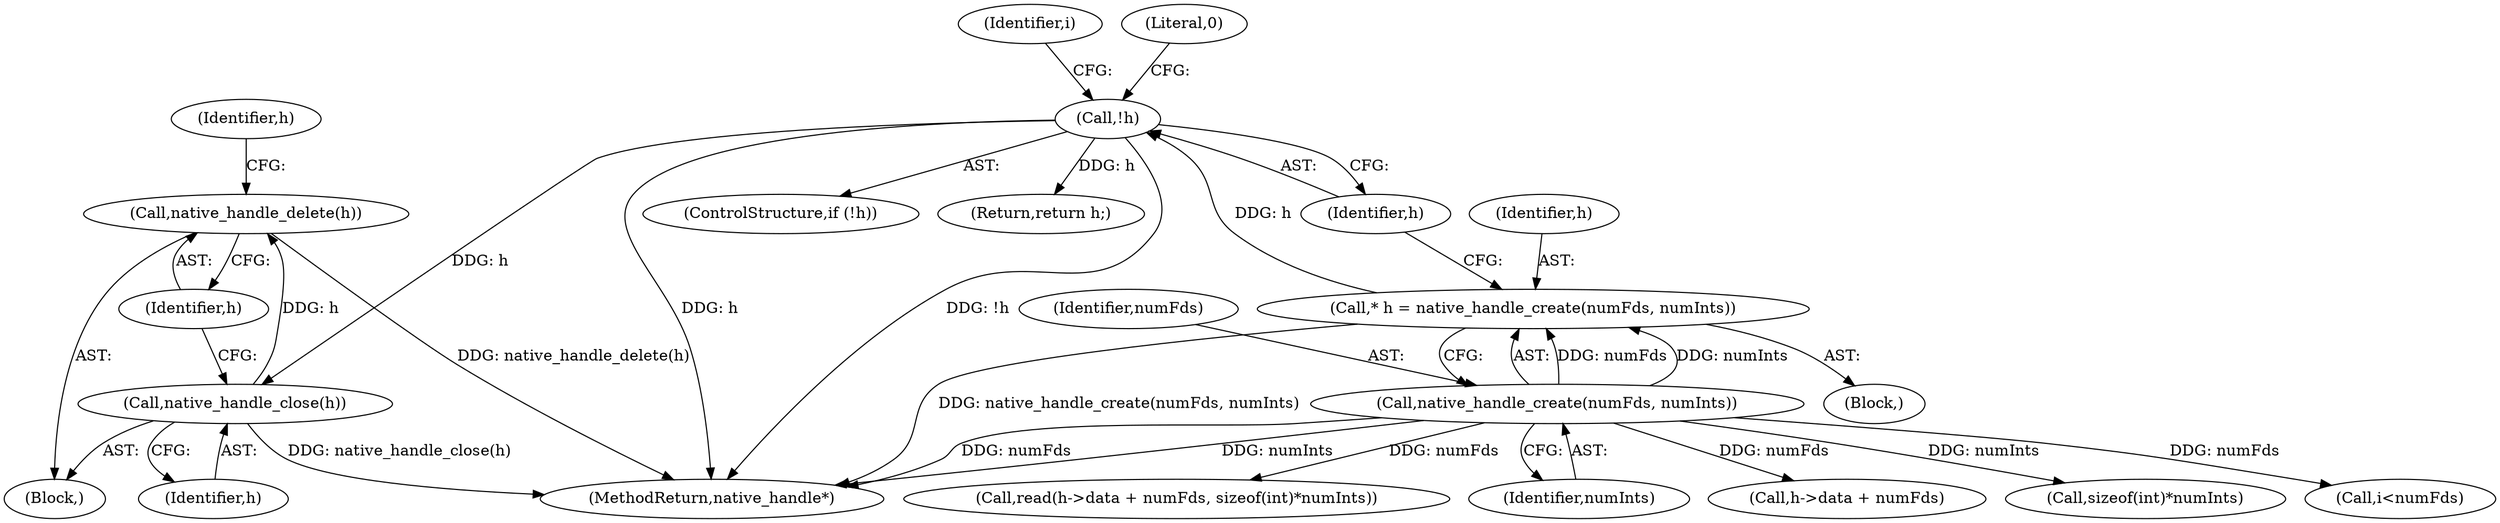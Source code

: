 digraph "0_Android_7dcd0ec9c91688cfa3f679804ba6e132f9811254@API" {
"1000192" [label="(Call,native_handle_delete(h))"];
"1000190" [label="(Call,native_handle_close(h))"];
"1000134" [label="(Call,!h)"];
"1000128" [label="(Call,* h = native_handle_create(numFds, numInts))"];
"1000130" [label="(Call,native_handle_create(numFds, numInts))"];
"1000193" [label="(Identifier,h)"];
"1000199" [label="(MethodReturn,native_handle*)"];
"1000142" [label="(Identifier,i)"];
"1000130" [label="(Call,native_handle_create(numFds, numInts))"];
"1000129" [label="(Identifier,h)"];
"1000175" [label="(Call,read(h->data + numFds, sizeof(int)*numInts))"];
"1000132" [label="(Identifier,numInts)"];
"1000134" [label="(Call,!h)"];
"1000189" [label="(Block,)"];
"1000176" [label="(Call,h->data + numFds)"];
"1000135" [label="(Identifier,h)"];
"1000181" [label="(Call,sizeof(int)*numInts)"];
"1000128" [label="(Call,* h = native_handle_create(numFds, numInts))"];
"1000133" [label="(ControlStructure,if (!h))"];
"1000191" [label="(Identifier,h)"];
"1000192" [label="(Call,native_handle_delete(h))"];
"1000190" [label="(Call,native_handle_close(h))"];
"1000138" [label="(Literal,0)"];
"1000131" [label="(Identifier,numFds)"];
"1000197" [label="(Return,return h;)"];
"1000101" [label="(Block,)"];
"1000195" [label="(Identifier,h)"];
"1000148" [label="(Call,i<numFds)"];
"1000192" -> "1000189"  [label="AST: "];
"1000192" -> "1000193"  [label="CFG: "];
"1000193" -> "1000192"  [label="AST: "];
"1000195" -> "1000192"  [label="CFG: "];
"1000192" -> "1000199"  [label="DDG: native_handle_delete(h)"];
"1000190" -> "1000192"  [label="DDG: h"];
"1000190" -> "1000189"  [label="AST: "];
"1000190" -> "1000191"  [label="CFG: "];
"1000191" -> "1000190"  [label="AST: "];
"1000193" -> "1000190"  [label="CFG: "];
"1000190" -> "1000199"  [label="DDG: native_handle_close(h)"];
"1000134" -> "1000190"  [label="DDG: h"];
"1000134" -> "1000133"  [label="AST: "];
"1000134" -> "1000135"  [label="CFG: "];
"1000135" -> "1000134"  [label="AST: "];
"1000138" -> "1000134"  [label="CFG: "];
"1000142" -> "1000134"  [label="CFG: "];
"1000134" -> "1000199"  [label="DDG: !h"];
"1000134" -> "1000199"  [label="DDG: h"];
"1000128" -> "1000134"  [label="DDG: h"];
"1000134" -> "1000197"  [label="DDG: h"];
"1000128" -> "1000101"  [label="AST: "];
"1000128" -> "1000130"  [label="CFG: "];
"1000129" -> "1000128"  [label="AST: "];
"1000130" -> "1000128"  [label="AST: "];
"1000135" -> "1000128"  [label="CFG: "];
"1000128" -> "1000199"  [label="DDG: native_handle_create(numFds, numInts)"];
"1000130" -> "1000128"  [label="DDG: numFds"];
"1000130" -> "1000128"  [label="DDG: numInts"];
"1000130" -> "1000132"  [label="CFG: "];
"1000131" -> "1000130"  [label="AST: "];
"1000132" -> "1000130"  [label="AST: "];
"1000130" -> "1000199"  [label="DDG: numInts"];
"1000130" -> "1000199"  [label="DDG: numFds"];
"1000130" -> "1000148"  [label="DDG: numFds"];
"1000130" -> "1000175"  [label="DDG: numFds"];
"1000130" -> "1000176"  [label="DDG: numFds"];
"1000130" -> "1000181"  [label="DDG: numInts"];
}
